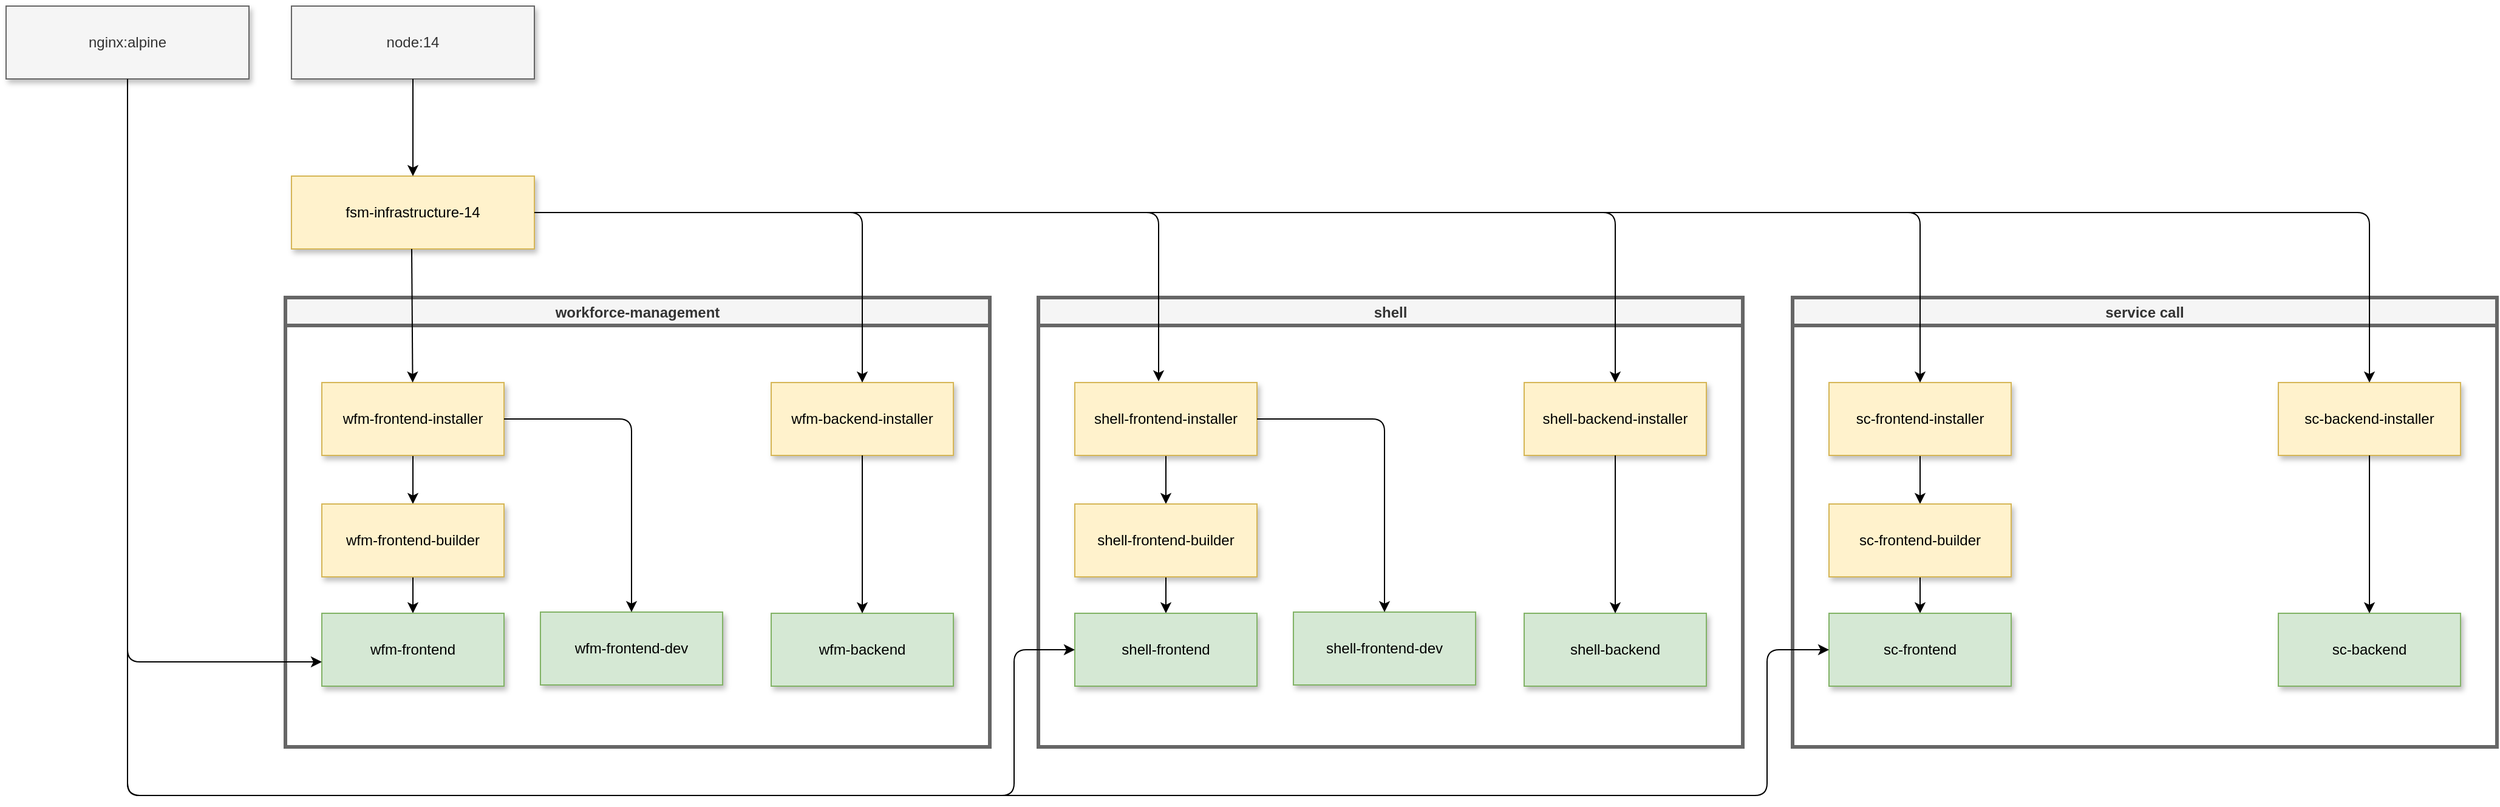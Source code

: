 <mxfile version="15.2.9" type="github">
  <diagram id="2_FfQMsW1cFgyMAnkCzO" name="Page-1">
    <mxGraphModel dx="1650" dy="782" grid="1" gridSize="10" guides="1" tooltips="1" connect="1" arrows="1" fold="1" page="1" pageScale="1" pageWidth="2339" pageHeight="3300" math="0" shadow="0">
      <root>
        <mxCell id="0" />
        <mxCell id="1" parent="0" />
        <mxCell id="0h0Oty9mdqbsD5uMdxxE-18" value="" style="group;shadow=1;" parent="1" vertex="1" connectable="0">
          <mxGeometry x="290" y="180" width="580" height="470" as="geometry" />
        </mxCell>
        <mxCell id="0h0Oty9mdqbsD5uMdxxE-1" value="fsm-infrastructure-14" style="rounded=0;whiteSpace=wrap;html=1;fillColor=#fff2cc;strokeColor=#d6b656;shadow=1;" parent="0h0Oty9mdqbsD5uMdxxE-18" vertex="1">
          <mxGeometry x="5" width="200" height="60" as="geometry" />
        </mxCell>
        <mxCell id="0h0Oty9mdqbsD5uMdxxE-3" value="workforce-management" style="swimlane;rounded=0;fillColor=#f5f5f5;strokeColor=#666666;fontColor=#333333;strokeWidth=3;shadow=0;" parent="0h0Oty9mdqbsD5uMdxxE-18" vertex="1">
          <mxGeometry y="100" width="580" height="370" as="geometry">
            <mxRectangle y="100" width="170" height="23" as="alternateBounds" />
          </mxGeometry>
        </mxCell>
        <mxCell id="0h0Oty9mdqbsD5uMdxxE-11" value="" style="edgeStyle=orthogonalEdgeStyle;rounded=0;orthogonalLoop=1;jettySize=auto;html=1;" parent="0h0Oty9mdqbsD5uMdxxE-3" source="0h0Oty9mdqbsD5uMdxxE-4" target="0h0Oty9mdqbsD5uMdxxE-5" edge="1">
          <mxGeometry relative="1" as="geometry" />
        </mxCell>
        <mxCell id="0h0Oty9mdqbsD5uMdxxE-4" value="wfm-frontend-installer" style="rounded=0;whiteSpace=wrap;html=1;fillColor=#fff2cc;strokeColor=#d6b656;shadow=1;" parent="0h0Oty9mdqbsD5uMdxxE-3" vertex="1">
          <mxGeometry x="30" y="70" width="150" height="60" as="geometry" />
        </mxCell>
        <mxCell id="0h0Oty9mdqbsD5uMdxxE-12" value="" style="edgeStyle=orthogonalEdgeStyle;rounded=0;orthogonalLoop=1;jettySize=auto;html=1;" parent="0h0Oty9mdqbsD5uMdxxE-3" source="0h0Oty9mdqbsD5uMdxxE-5" target="0h0Oty9mdqbsD5uMdxxE-6" edge="1">
          <mxGeometry relative="1" as="geometry" />
        </mxCell>
        <mxCell id="0h0Oty9mdqbsD5uMdxxE-5" value="wfm-frontend-builder" style="rounded=0;whiteSpace=wrap;html=1;fillColor=#fff2cc;strokeColor=#d6b656;shadow=1;" parent="0h0Oty9mdqbsD5uMdxxE-3" vertex="1">
          <mxGeometry x="30" y="170" width="150" height="60" as="geometry" />
        </mxCell>
        <mxCell id="0h0Oty9mdqbsD5uMdxxE-6" value="wfm-frontend" style="rounded=0;whiteSpace=wrap;html=1;fillColor=#d5e8d4;strokeColor=#82b366;shadow=1;" parent="0h0Oty9mdqbsD5uMdxxE-3" vertex="1">
          <mxGeometry x="30" y="260" width="150" height="60" as="geometry" />
        </mxCell>
        <mxCell id="0h0Oty9mdqbsD5uMdxxE-7" value="wfm-frontend-dev" style="rounded=0;whiteSpace=wrap;html=1;fillColor=#d5e8d4;strokeColor=#82b366;shadow=1;" parent="0h0Oty9mdqbsD5uMdxxE-3" vertex="1">
          <mxGeometry x="210" y="259" width="150" height="60" as="geometry" />
        </mxCell>
        <mxCell id="0h0Oty9mdqbsD5uMdxxE-13" value="" style="endArrow=classic;html=1;exitX=1;exitY=0.5;exitDx=0;exitDy=0;entryX=0.5;entryY=0;entryDx=0;entryDy=0;" parent="0h0Oty9mdqbsD5uMdxxE-3" source="0h0Oty9mdqbsD5uMdxxE-4" target="0h0Oty9mdqbsD5uMdxxE-7" edge="1">
          <mxGeometry width="50" height="50" relative="1" as="geometry">
            <mxPoint x="270" y="290" as="sourcePoint" />
            <mxPoint x="320" y="240" as="targetPoint" />
            <Array as="points">
              <mxPoint x="285" y="100" />
            </Array>
          </mxGeometry>
        </mxCell>
        <mxCell id="0h0Oty9mdqbsD5uMdxxE-14" value="wfm-backend-installer" style="rounded=0;whiteSpace=wrap;html=1;fillColor=#fff2cc;strokeColor=#d6b656;shadow=1;" parent="0h0Oty9mdqbsD5uMdxxE-3" vertex="1">
          <mxGeometry x="400" y="70" width="150" height="60" as="geometry" />
        </mxCell>
        <mxCell id="0h0Oty9mdqbsD5uMdxxE-16" value="wfm-backend" style="rounded=0;whiteSpace=wrap;html=1;fillColor=#d5e8d4;strokeColor=#82b366;shadow=1;" parent="0h0Oty9mdqbsD5uMdxxE-3" vertex="1">
          <mxGeometry x="400" y="260" width="150" height="60" as="geometry" />
        </mxCell>
        <mxCell id="0h0Oty9mdqbsD5uMdxxE-17" value="" style="endArrow=classic;html=1;exitX=0.5;exitY=1;exitDx=0;exitDy=0;entryX=0.5;entryY=0;entryDx=0;entryDy=0;" parent="0h0Oty9mdqbsD5uMdxxE-3" source="0h0Oty9mdqbsD5uMdxxE-14" target="0h0Oty9mdqbsD5uMdxxE-16" edge="1">
          <mxGeometry width="50" height="50" relative="1" as="geometry">
            <mxPoint x="270" y="290" as="sourcePoint" />
            <mxPoint x="320" y="240" as="targetPoint" />
          </mxGeometry>
        </mxCell>
        <mxCell id="0h0Oty9mdqbsD5uMdxxE-9" value="" style="endArrow=classic;html=1;exitX=0.495;exitY=1;exitDx=0;exitDy=0;exitPerimeter=0;" parent="0h0Oty9mdqbsD5uMdxxE-18" source="0h0Oty9mdqbsD5uMdxxE-1" target="0h0Oty9mdqbsD5uMdxxE-4" edge="1">
          <mxGeometry width="50" height="50" relative="1" as="geometry">
            <mxPoint x="100" y="70" as="sourcePoint" />
            <mxPoint x="99" y="170" as="targetPoint" />
          </mxGeometry>
        </mxCell>
        <mxCell id="0h0Oty9mdqbsD5uMdxxE-15" value="" style="endArrow=classic;html=1;exitX=1;exitY=0.5;exitDx=0;exitDy=0;entryX=0.5;entryY=0;entryDx=0;entryDy=0;" parent="0h0Oty9mdqbsD5uMdxxE-18" source="0h0Oty9mdqbsD5uMdxxE-1" target="0h0Oty9mdqbsD5uMdxxE-14" edge="1">
          <mxGeometry width="50" height="50" relative="1" as="geometry">
            <mxPoint x="270" y="390" as="sourcePoint" />
            <mxPoint x="320" y="340" as="targetPoint" />
            <Array as="points">
              <mxPoint x="475" y="30" />
            </Array>
          </mxGeometry>
        </mxCell>
        <mxCell id="0h0Oty9mdqbsD5uMdxxE-19" value="node:14" style="rounded=0;whiteSpace=wrap;html=1;fillColor=#f5f5f5;strokeColor=#666666;fontColor=#333333;shadow=1;" parent="1" vertex="1">
          <mxGeometry x="295" y="40" width="200" height="60" as="geometry" />
        </mxCell>
        <mxCell id="0h0Oty9mdqbsD5uMdxxE-20" value="nginx:alpine" style="rounded=0;whiteSpace=wrap;html=1;fillColor=#f5f5f5;strokeColor=#666666;fontColor=#333333;shadow=1;" parent="1" vertex="1">
          <mxGeometry x="60" y="40" width="200" height="60" as="geometry" />
        </mxCell>
        <mxCell id="0h0Oty9mdqbsD5uMdxxE-21" value="" style="endArrow=classic;html=1;exitX=0.5;exitY=1;exitDx=0;exitDy=0;" parent="1" source="0h0Oty9mdqbsD5uMdxxE-19" target="0h0Oty9mdqbsD5uMdxxE-1" edge="1">
          <mxGeometry width="50" height="50" relative="1" as="geometry">
            <mxPoint x="495" y="410" as="sourcePoint" />
            <mxPoint x="545" y="360" as="targetPoint" />
          </mxGeometry>
        </mxCell>
        <mxCell id="0h0Oty9mdqbsD5uMdxxE-22" value="" style="endArrow=classic;html=1;exitX=0.5;exitY=1;exitDx=0;exitDy=0;entryX=0;entryY=0.667;entryDx=0;entryDy=0;entryPerimeter=0;" parent="1" source="0h0Oty9mdqbsD5uMdxxE-20" target="0h0Oty9mdqbsD5uMdxxE-6" edge="1">
          <mxGeometry width="50" height="50" relative="1" as="geometry">
            <mxPoint x="490" y="410" as="sourcePoint" />
            <mxPoint x="540" y="360" as="targetPoint" />
            <Array as="points">
              <mxPoint x="160" y="580" />
            </Array>
          </mxGeometry>
        </mxCell>
        <mxCell id="0h0Oty9mdqbsD5uMdxxE-23" value="shell" style="swimlane;rounded=0;fillColor=#f5f5f5;strokeColor=#666666;fontColor=#333333;strokeWidth=3;" parent="1" vertex="1">
          <mxGeometry x="910" y="280" width="580" height="370" as="geometry">
            <mxRectangle y="100" width="170" height="23" as="alternateBounds" />
          </mxGeometry>
        </mxCell>
        <mxCell id="0h0Oty9mdqbsD5uMdxxE-24" value="" style="edgeStyle=orthogonalEdgeStyle;rounded=0;orthogonalLoop=1;jettySize=auto;html=1;" parent="0h0Oty9mdqbsD5uMdxxE-23" source="0h0Oty9mdqbsD5uMdxxE-25" target="0h0Oty9mdqbsD5uMdxxE-27" edge="1">
          <mxGeometry relative="1" as="geometry" />
        </mxCell>
        <mxCell id="0h0Oty9mdqbsD5uMdxxE-25" value="shell-frontend-installer" style="rounded=0;whiteSpace=wrap;html=1;fillColor=#fff2cc;strokeColor=#d6b656;shadow=1;" parent="0h0Oty9mdqbsD5uMdxxE-23" vertex="1">
          <mxGeometry x="30" y="70" width="150" height="60" as="geometry" />
        </mxCell>
        <mxCell id="0h0Oty9mdqbsD5uMdxxE-26" value="" style="edgeStyle=orthogonalEdgeStyle;rounded=0;orthogonalLoop=1;jettySize=auto;html=1;" parent="0h0Oty9mdqbsD5uMdxxE-23" source="0h0Oty9mdqbsD5uMdxxE-27" target="0h0Oty9mdqbsD5uMdxxE-28" edge="1">
          <mxGeometry relative="1" as="geometry" />
        </mxCell>
        <mxCell id="0h0Oty9mdqbsD5uMdxxE-27" value="shell-frontend-builder" style="rounded=0;whiteSpace=wrap;html=1;fillColor=#fff2cc;strokeColor=#d6b656;shadow=1;" parent="0h0Oty9mdqbsD5uMdxxE-23" vertex="1">
          <mxGeometry x="30" y="170" width="150" height="60" as="geometry" />
        </mxCell>
        <mxCell id="0h0Oty9mdqbsD5uMdxxE-28" value="shell-frontend" style="rounded=0;whiteSpace=wrap;html=1;fillColor=#d5e8d4;strokeColor=#82b366;shadow=1;" parent="0h0Oty9mdqbsD5uMdxxE-23" vertex="1">
          <mxGeometry x="30" y="260" width="150" height="60" as="geometry" />
        </mxCell>
        <mxCell id="0h0Oty9mdqbsD5uMdxxE-29" value="shell-frontend-dev" style="rounded=0;whiteSpace=wrap;html=1;fillColor=#d5e8d4;strokeColor=#82b366;shadow=1;" parent="0h0Oty9mdqbsD5uMdxxE-23" vertex="1">
          <mxGeometry x="210" y="259" width="150" height="60" as="geometry" />
        </mxCell>
        <mxCell id="0h0Oty9mdqbsD5uMdxxE-30" value="" style="endArrow=classic;html=1;exitX=1;exitY=0.5;exitDx=0;exitDy=0;entryX=0.5;entryY=0;entryDx=0;entryDy=0;" parent="0h0Oty9mdqbsD5uMdxxE-23" source="0h0Oty9mdqbsD5uMdxxE-25" target="0h0Oty9mdqbsD5uMdxxE-29" edge="1">
          <mxGeometry width="50" height="50" relative="1" as="geometry">
            <mxPoint x="270" y="290" as="sourcePoint" />
            <mxPoint x="320" y="240" as="targetPoint" />
            <Array as="points">
              <mxPoint x="285" y="100" />
            </Array>
          </mxGeometry>
        </mxCell>
        <mxCell id="0h0Oty9mdqbsD5uMdxxE-31" value="shell-backend-installer" style="rounded=0;whiteSpace=wrap;html=1;fillColor=#fff2cc;strokeColor=#d6b656;shadow=1;" parent="0h0Oty9mdqbsD5uMdxxE-23" vertex="1">
          <mxGeometry x="400" y="70" width="150" height="60" as="geometry" />
        </mxCell>
        <mxCell id="0h0Oty9mdqbsD5uMdxxE-32" value="shell-backend" style="rounded=0;whiteSpace=wrap;html=1;fillColor=#d5e8d4;strokeColor=#82b366;shadow=1;" parent="0h0Oty9mdqbsD5uMdxxE-23" vertex="1">
          <mxGeometry x="400" y="260" width="150" height="60" as="geometry" />
        </mxCell>
        <mxCell id="0h0Oty9mdqbsD5uMdxxE-33" value="" style="endArrow=classic;html=1;exitX=0.5;exitY=1;exitDx=0;exitDy=0;entryX=0.5;entryY=0;entryDx=0;entryDy=0;" parent="0h0Oty9mdqbsD5uMdxxE-23" source="0h0Oty9mdqbsD5uMdxxE-31" target="0h0Oty9mdqbsD5uMdxxE-32" edge="1">
          <mxGeometry width="50" height="50" relative="1" as="geometry">
            <mxPoint x="270" y="290" as="sourcePoint" />
            <mxPoint x="320" y="240" as="targetPoint" />
          </mxGeometry>
        </mxCell>
        <mxCell id="0h0Oty9mdqbsD5uMdxxE-34" value="" style="endArrow=classic;html=1;exitX=1;exitY=0.5;exitDx=0;exitDy=0;entryX=0.46;entryY=-0.017;entryDx=0;entryDy=0;entryPerimeter=0;" parent="1" source="0h0Oty9mdqbsD5uMdxxE-1" target="0h0Oty9mdqbsD5uMdxxE-25" edge="1">
          <mxGeometry width="50" height="50" relative="1" as="geometry">
            <mxPoint x="790" y="410" as="sourcePoint" />
            <mxPoint x="840" y="360" as="targetPoint" />
            <Array as="points">
              <mxPoint x="1009" y="210" />
            </Array>
          </mxGeometry>
        </mxCell>
        <mxCell id="0h0Oty9mdqbsD5uMdxxE-35" value="" style="endArrow=classic;html=1;exitX=1;exitY=0.5;exitDx=0;exitDy=0;entryX=0.5;entryY=0;entryDx=0;entryDy=0;" parent="1" source="0h0Oty9mdqbsD5uMdxxE-1" target="0h0Oty9mdqbsD5uMdxxE-31" edge="1">
          <mxGeometry width="50" height="50" relative="1" as="geometry">
            <mxPoint x="790" y="410" as="sourcePoint" />
            <mxPoint x="840" y="360" as="targetPoint" />
            <Array as="points">
              <mxPoint x="1385" y="210" />
            </Array>
          </mxGeometry>
        </mxCell>
        <mxCell id="0h0Oty9mdqbsD5uMdxxE-36" value="" style="endArrow=classic;html=1;exitX=0.5;exitY=1;exitDx=0;exitDy=0;entryX=0;entryY=0.5;entryDx=0;entryDy=0;shadow=0;" parent="1" source="0h0Oty9mdqbsD5uMdxxE-20" target="0h0Oty9mdqbsD5uMdxxE-28" edge="1">
          <mxGeometry width="50" height="50" relative="1" as="geometry">
            <mxPoint x="790" y="410" as="sourcePoint" />
            <mxPoint x="840" y="360" as="targetPoint" />
            <Array as="points">
              <mxPoint x="160" y="580" />
              <mxPoint x="160" y="690" />
              <mxPoint x="890" y="690" />
              <mxPoint x="890" y="570" />
            </Array>
          </mxGeometry>
        </mxCell>
        <mxCell id="UgdI3fjJ6AFyHlubDHsa-1" value="service call" style="swimlane;rounded=0;fillColor=#f5f5f5;strokeColor=#666666;fontColor=#333333;strokeWidth=3;" vertex="1" parent="1">
          <mxGeometry x="1531" y="280" width="580" height="370" as="geometry">
            <mxRectangle y="100" width="170" height="23" as="alternateBounds" />
          </mxGeometry>
        </mxCell>
        <mxCell id="UgdI3fjJ6AFyHlubDHsa-2" value="" style="edgeStyle=orthogonalEdgeStyle;rounded=0;orthogonalLoop=1;jettySize=auto;html=1;" edge="1" parent="UgdI3fjJ6AFyHlubDHsa-1" source="UgdI3fjJ6AFyHlubDHsa-3" target="UgdI3fjJ6AFyHlubDHsa-5">
          <mxGeometry relative="1" as="geometry" />
        </mxCell>
        <mxCell id="UgdI3fjJ6AFyHlubDHsa-3" value="sc-frontend-installer" style="rounded=0;whiteSpace=wrap;html=1;fillColor=#fff2cc;strokeColor=#d6b656;shadow=1;" vertex="1" parent="UgdI3fjJ6AFyHlubDHsa-1">
          <mxGeometry x="30" y="70" width="150" height="60" as="geometry" />
        </mxCell>
        <mxCell id="UgdI3fjJ6AFyHlubDHsa-4" value="" style="edgeStyle=orthogonalEdgeStyle;rounded=0;orthogonalLoop=1;jettySize=auto;html=1;" edge="1" parent="UgdI3fjJ6AFyHlubDHsa-1" source="UgdI3fjJ6AFyHlubDHsa-5" target="UgdI3fjJ6AFyHlubDHsa-6">
          <mxGeometry relative="1" as="geometry" />
        </mxCell>
        <mxCell id="UgdI3fjJ6AFyHlubDHsa-5" value="sc-frontend-builder" style="rounded=0;whiteSpace=wrap;html=1;fillColor=#fff2cc;strokeColor=#d6b656;shadow=1;" vertex="1" parent="UgdI3fjJ6AFyHlubDHsa-1">
          <mxGeometry x="30" y="170" width="150" height="60" as="geometry" />
        </mxCell>
        <mxCell id="UgdI3fjJ6AFyHlubDHsa-6" value="sc-frontend" style="rounded=0;whiteSpace=wrap;html=1;fillColor=#d5e8d4;strokeColor=#82b366;shadow=1;" vertex="1" parent="UgdI3fjJ6AFyHlubDHsa-1">
          <mxGeometry x="30" y="260" width="150" height="60" as="geometry" />
        </mxCell>
        <mxCell id="UgdI3fjJ6AFyHlubDHsa-9" value="sc-backend-installer" style="rounded=0;whiteSpace=wrap;html=1;fillColor=#fff2cc;strokeColor=#d6b656;shadow=1;" vertex="1" parent="UgdI3fjJ6AFyHlubDHsa-1">
          <mxGeometry x="400" y="70" width="150" height="60" as="geometry" />
        </mxCell>
        <mxCell id="UgdI3fjJ6AFyHlubDHsa-10" value="sc-backend" style="rounded=0;whiteSpace=wrap;html=1;fillColor=#d5e8d4;strokeColor=#82b366;shadow=1;" vertex="1" parent="UgdI3fjJ6AFyHlubDHsa-1">
          <mxGeometry x="400" y="260" width="150" height="60" as="geometry" />
        </mxCell>
        <mxCell id="UgdI3fjJ6AFyHlubDHsa-11" value="" style="endArrow=classic;html=1;exitX=0.5;exitY=1;exitDx=0;exitDy=0;entryX=0.5;entryY=0;entryDx=0;entryDy=0;" edge="1" parent="UgdI3fjJ6AFyHlubDHsa-1" source="UgdI3fjJ6AFyHlubDHsa-9" target="UgdI3fjJ6AFyHlubDHsa-10">
          <mxGeometry width="50" height="50" relative="1" as="geometry">
            <mxPoint x="270" y="290" as="sourcePoint" />
            <mxPoint x="320" y="240" as="targetPoint" />
          </mxGeometry>
        </mxCell>
        <mxCell id="UgdI3fjJ6AFyHlubDHsa-16" value="" style="endArrow=classic;html=1;exitX=1;exitY=0.5;exitDx=0;exitDy=0;entryX=0.5;entryY=0;entryDx=0;entryDy=0;" edge="1" parent="1" source="0h0Oty9mdqbsD5uMdxxE-1" target="UgdI3fjJ6AFyHlubDHsa-3">
          <mxGeometry width="50" height="50" relative="1" as="geometry">
            <mxPoint x="1250" y="430" as="sourcePoint" />
            <mxPoint x="1300" y="380" as="targetPoint" />
            <Array as="points">
              <mxPoint x="1636" y="210" />
            </Array>
          </mxGeometry>
        </mxCell>
        <mxCell id="UgdI3fjJ6AFyHlubDHsa-17" value="" style="endArrow=classic;html=1;exitX=1;exitY=0.5;exitDx=0;exitDy=0;entryX=0.5;entryY=0;entryDx=0;entryDy=0;" edge="1" parent="1" source="0h0Oty9mdqbsD5uMdxxE-1" target="UgdI3fjJ6AFyHlubDHsa-9">
          <mxGeometry width="50" height="50" relative="1" as="geometry">
            <mxPoint x="1250" y="430" as="sourcePoint" />
            <mxPoint x="1300" y="380" as="targetPoint" />
            <Array as="points">
              <mxPoint x="2006" y="210" />
            </Array>
          </mxGeometry>
        </mxCell>
        <mxCell id="UgdI3fjJ6AFyHlubDHsa-19" value="" style="endArrow=classic;html=1;entryX=0;entryY=0.5;entryDx=0;entryDy=0;exitX=0.5;exitY=1;exitDx=0;exitDy=0;" edge="1" parent="1" source="0h0Oty9mdqbsD5uMdxxE-20" target="UgdI3fjJ6AFyHlubDHsa-6">
          <mxGeometry width="50" height="50" relative="1" as="geometry">
            <mxPoint x="700" y="430" as="sourcePoint" />
            <mxPoint x="750" y="380" as="targetPoint" />
            <Array as="points">
              <mxPoint x="160" y="690" />
              <mxPoint x="1510" y="690" />
              <mxPoint x="1510" y="570" />
            </Array>
          </mxGeometry>
        </mxCell>
      </root>
    </mxGraphModel>
  </diagram>
</mxfile>
